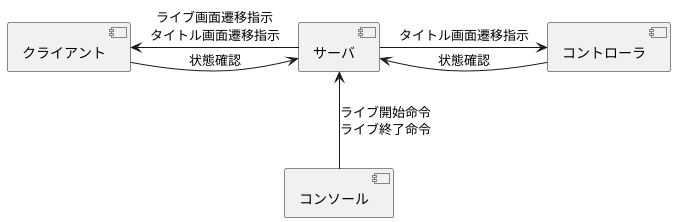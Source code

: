 @startuml 1_joinLive

component サーバ as server
component コンソール as console
component コントローラ as controller
component クライアント as client

server <-l- client : 状態確認
server -l-> client : ライブ画面遷移指示\nタイトル画面遷移指示
server <-r- controller : 状態確認
server -r-> controller : タイトル画面遷移指示
server <-d- console : ライブ開始命令\nライブ終了命令

@enduml
